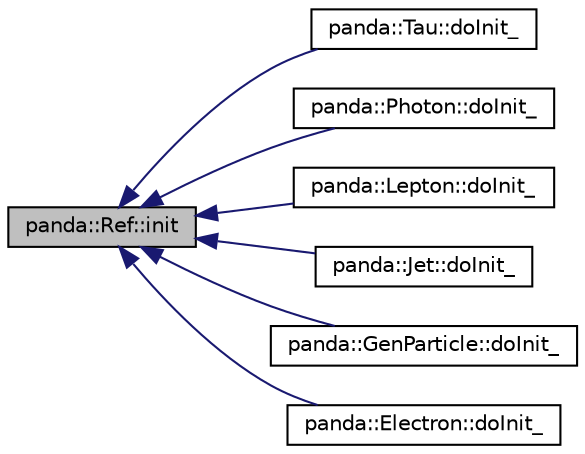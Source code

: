 digraph G
{
  edge [fontname="Helvetica",fontsize="10",labelfontname="Helvetica",labelfontsize="10"];
  node [fontname="Helvetica",fontsize="10",shape=record];
  rankdir=LR;
  Node1 [label="panda::Ref::init",height=0.2,width=0.4,color="black", fillcolor="grey75", style="filled" fontcolor="black"];
  Node1 -> Node2 [dir=back,color="midnightblue",fontsize="10",style="solid"];
  Node2 [label="panda::Tau::doInit_",height=0.2,width=0.4,color="black", fillcolor="white", style="filled",URL="$classpanda_1_1Tau.html#aed759d7cf1b0e0e47fb34f646e899e5c"];
  Node1 -> Node3 [dir=back,color="midnightblue",fontsize="10",style="solid"];
  Node3 [label="panda::Photon::doInit_",height=0.2,width=0.4,color="black", fillcolor="white", style="filled",URL="$classpanda_1_1Photon.html#a445fd29d5ce7a07c93443c05ae830a72"];
  Node1 -> Node4 [dir=back,color="midnightblue",fontsize="10",style="solid"];
  Node4 [label="panda::Lepton::doInit_",height=0.2,width=0.4,color="black", fillcolor="white", style="filled",URL="$classpanda_1_1Lepton.html#af764ff1ea6dfb16072d6c9de3b935129"];
  Node1 -> Node5 [dir=back,color="midnightblue",fontsize="10",style="solid"];
  Node5 [label="panda::Jet::doInit_",height=0.2,width=0.4,color="black", fillcolor="white", style="filled",URL="$classpanda_1_1Jet.html#ac8801b9ee9b645f4d0a24aa34accb414"];
  Node1 -> Node6 [dir=back,color="midnightblue",fontsize="10",style="solid"];
  Node6 [label="panda::GenParticle::doInit_",height=0.2,width=0.4,color="black", fillcolor="white", style="filled",URL="$classpanda_1_1GenParticle.html#a962c22c6afb1e9d0ef23eb70cfc809b5"];
  Node1 -> Node7 [dir=back,color="midnightblue",fontsize="10",style="solid"];
  Node7 [label="panda::Electron::doInit_",height=0.2,width=0.4,color="black", fillcolor="white", style="filled",URL="$classpanda_1_1Electron.html#a87826542cbfbde4305c312ffa677d1bf"];
}
